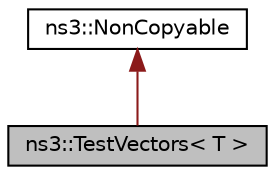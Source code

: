 digraph "ns3::TestVectors&lt; T &gt;"
{
 // LATEX_PDF_SIZE
  edge [fontname="Helvetica",fontsize="10",labelfontname="Helvetica",labelfontsize="10"];
  node [fontname="Helvetica",fontsize="10",shape=record];
  Node1 [label="ns3::TestVectors\< T \>",height=0.2,width=0.4,color="black", fillcolor="grey75", style="filled", fontcolor="black",tooltip="A simple way to store test vectors (for stimulus or from responses)"];
  Node2 -> Node1 [dir="back",color="firebrick4",fontsize="10",style="solid",fontname="Helvetica"];
  Node2 [label="ns3::NonCopyable",height=0.2,width=0.4,color="black", fillcolor="white", style="filled",URL="$classns3_1_1_non_copyable.html",tooltip="A base class for (non-Singleton) objects which shouldn't be copied."];
}

